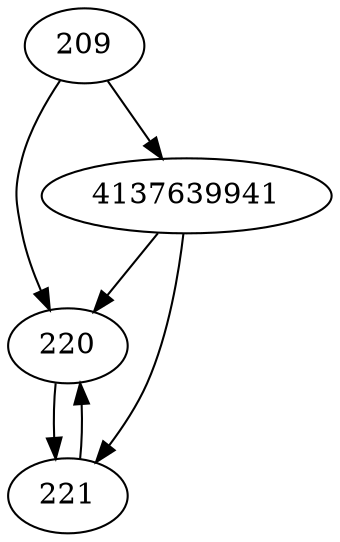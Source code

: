 strict digraph  {
209;
4137639941;
220;
221;
209 -> 4137639941;
209 -> 220;
4137639941 -> 220;
4137639941 -> 221;
220 -> 221;
221 -> 220;
}
